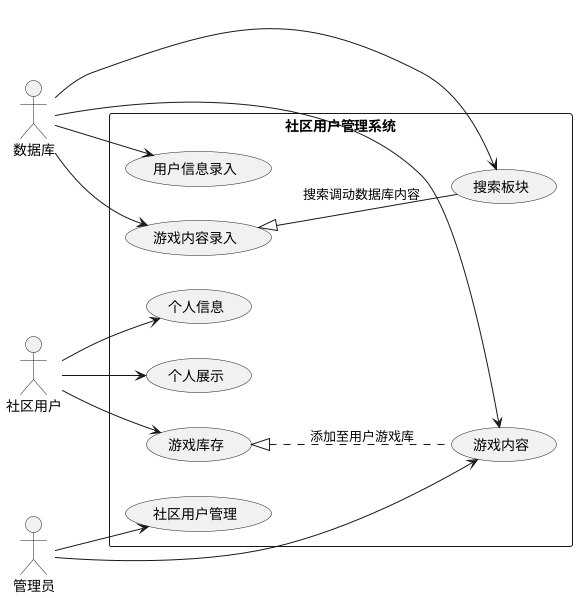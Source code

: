 @startuml
left to right direction
actor "数据库" as database
actor "社区用户" as user
actor "管理员" as administrator

rectangle "社区用户管理系统" {
    usecase "用户信息录入" as UseCase1
    usecase "游戏内容录入" as UseCase2
    usecase "个人信息" as UseCase3
    usecase "个人展示" as UseCase4
    usecase "游戏内容" as UseCase5
    usecase "社区用户管理" as UseCase6
    usecase "搜索板块" as UseCase7
    usecase "游戏库存" as UseCase8
}

database --> UseCase1
database --> UseCase2
database --> UseCase5
database --> UseCase7

user --> UseCase3
user --> UseCase4
user --> UseCase8

administrator --> UseCase6
administrator --> UseCase5

UseCase2 <|-- UseCase7 : 搜索调动数据库内容
UseCase8 <|.. UseCase5 : 添加至用户游戏库
@enduml
